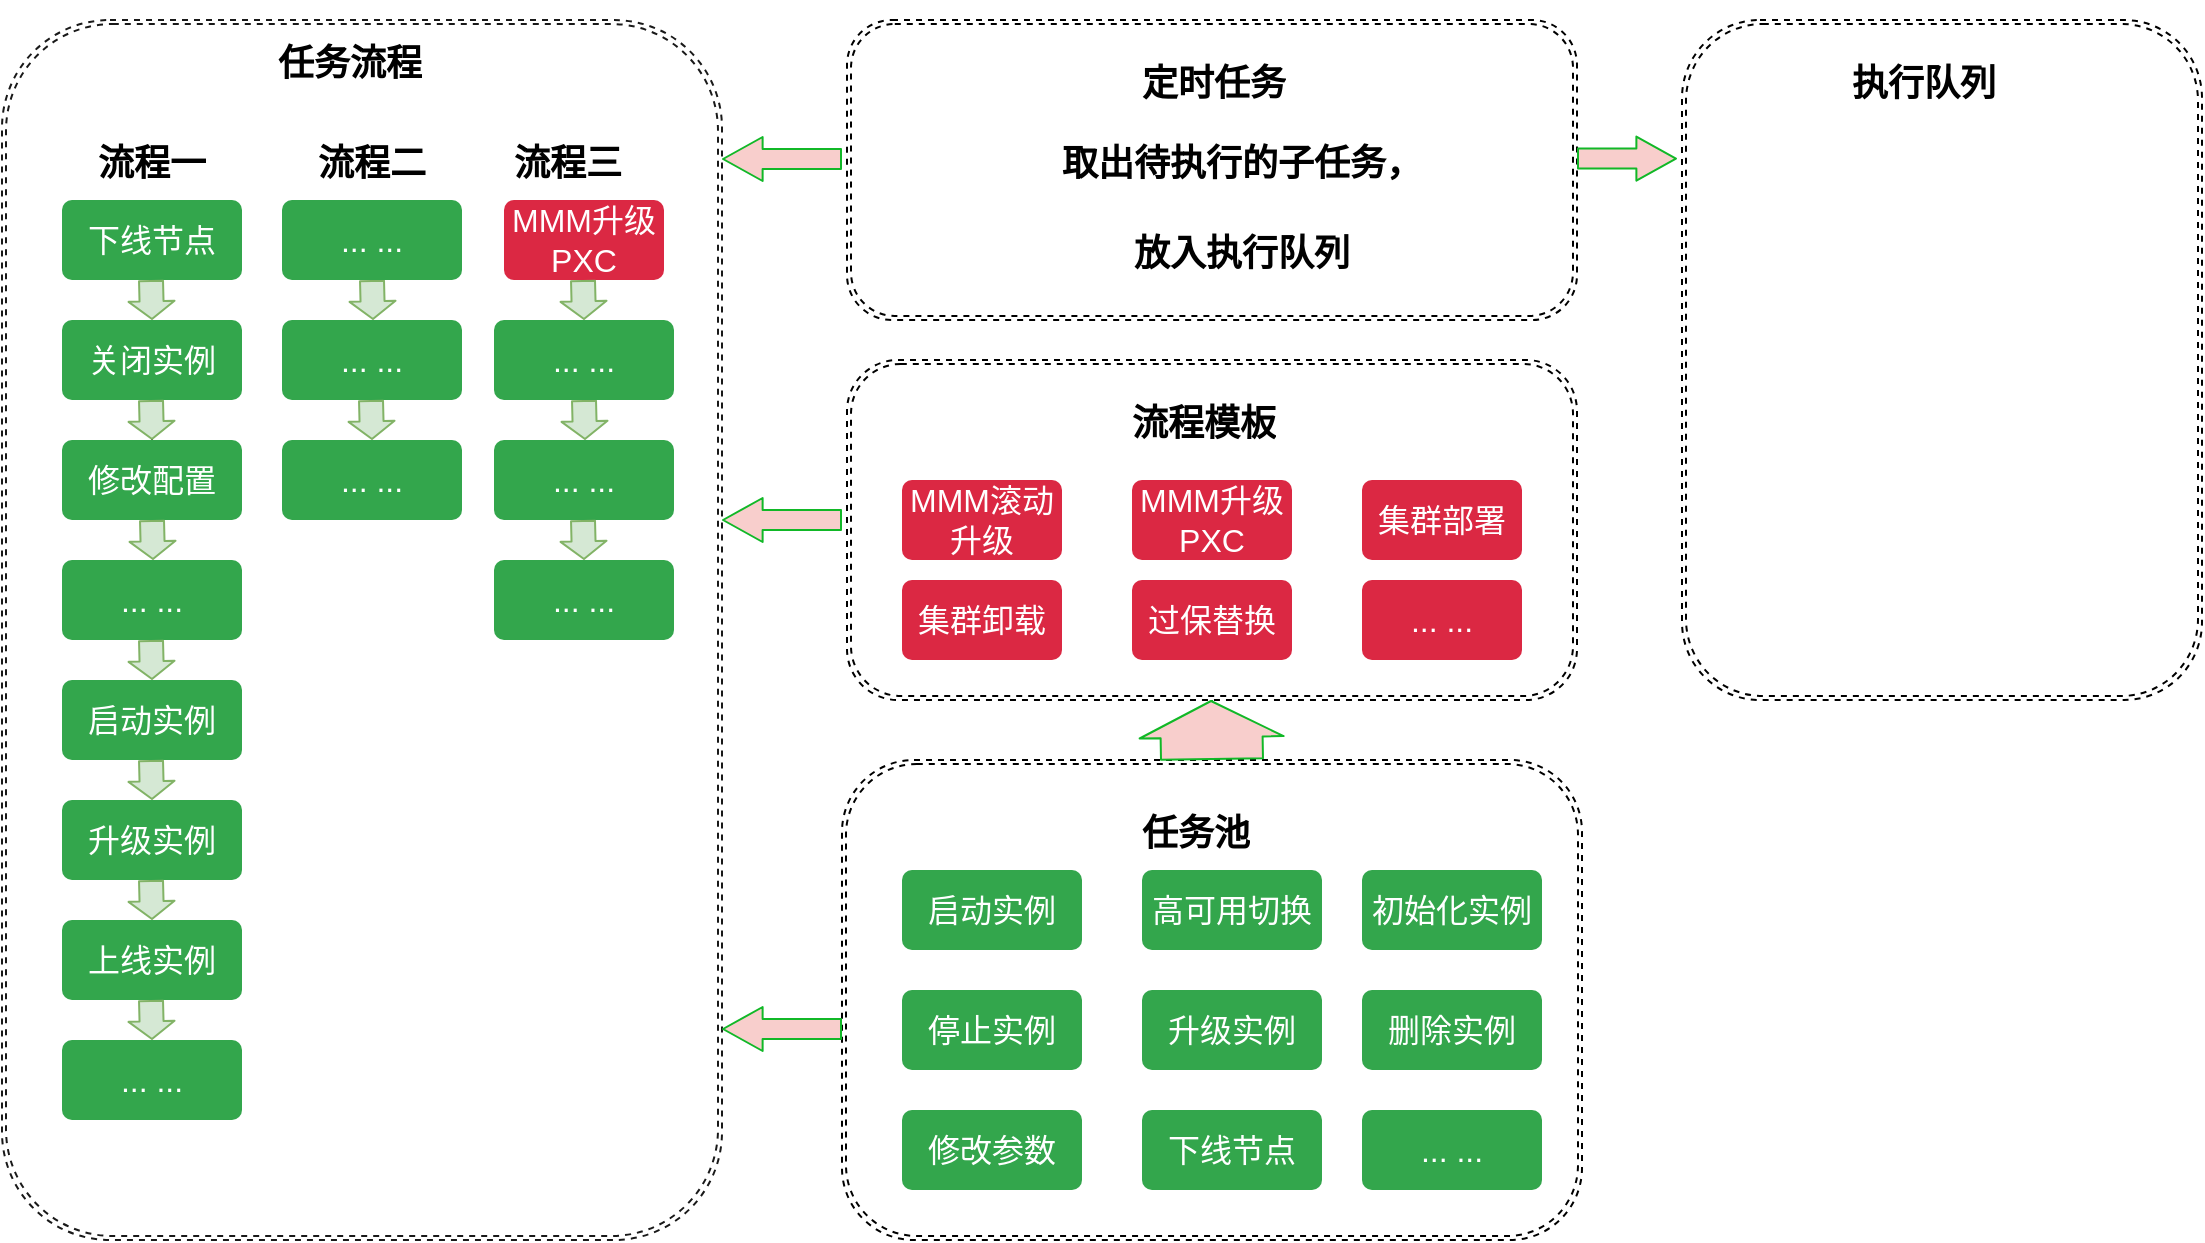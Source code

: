 <mxfile version="13.5.7" type="github">
  <diagram id="C5RBs43oDa-KdzZeNtuy" name="Page-1">
    <mxGraphModel dx="1694" dy="2158" grid="1" gridSize="10" guides="1" tooltips="1" connect="1" arrows="1" fold="1" page="1" pageScale="1" pageWidth="827" pageHeight="1169" math="0" shadow="0">
      <root>
        <mxCell id="WIyWlLk6GJQsqaUBKTNV-0" />
        <mxCell id="WIyWlLk6GJQsqaUBKTNV-1" parent="WIyWlLk6GJQsqaUBKTNV-0" />
        <mxCell id="GmQBzEkVq1WQQFQzBYw1-69" value="" style="shape=ext;double=1;rounded=1;whiteSpace=wrap;html=1;dashed=1;strokeWidth=1;gradientColor=#FFFFFF;opacity=90;" vertex="1" parent="WIyWlLk6GJQsqaUBKTNV-1">
          <mxGeometry x="130" width="360" height="610" as="geometry" />
        </mxCell>
        <mxCell id="GmQBzEkVq1WQQFQzBYw1-108" value="" style="edgeStyle=orthogonalEdgeStyle;rounded=1;orthogonalLoop=1;jettySize=auto;html=1;strokeColor=#11B827;" edge="1" parent="WIyWlLk6GJQsqaUBKTNV-1" source="GmQBzEkVq1WQQFQzBYw1-6" target="GmQBzEkVq1WQQFQzBYw1-91">
          <mxGeometry relative="1" as="geometry" />
        </mxCell>
        <mxCell id="GmQBzEkVq1WQQFQzBYw1-109" value="" style="edgeStyle=orthogonalEdgeStyle;rounded=1;orthogonalLoop=1;jettySize=auto;html=1;strokeColor=#11B827;" edge="1" parent="WIyWlLk6GJQsqaUBKTNV-1" source="GmQBzEkVq1WQQFQzBYw1-6" target="GmQBzEkVq1WQQFQzBYw1-91">
          <mxGeometry relative="1" as="geometry" />
        </mxCell>
        <mxCell id="GmQBzEkVq1WQQFQzBYw1-6" value="" style="shape=ext;double=1;rounded=1;whiteSpace=wrap;html=1;dashed=1;" vertex="1" parent="WIyWlLk6GJQsqaUBKTNV-1">
          <mxGeometry x="550" y="370" width="370" height="240" as="geometry" />
        </mxCell>
        <mxCell id="GmQBzEkVq1WQQFQzBYw1-5" value="&lt;h1&gt;&lt;span&gt;&lt;font style=&quot;font-size: 18px&quot;&gt;任务池&lt;/font&gt;&lt;/span&gt;&lt;br&gt;&lt;/h1&gt;" style="text;html=1;strokeColor=none;fillColor=none;spacing=5;spacingTop=-20;whiteSpace=wrap;overflow=hidden;rounded=0;" vertex="1" parent="WIyWlLk6GJQsqaUBKTNV-1">
          <mxGeometry x="695" y="385" width="70" height="40" as="geometry" />
        </mxCell>
        <mxCell id="GmQBzEkVq1WQQFQzBYw1-9" value="启动实例" style="html=1;shadow=0;dashed=0;shape=mxgraph.bootstrap.rrect;rSize=5;strokeColor=none;strokeWidth=1;fillColor=#33A64C;fontColor=#FFFFFF;whiteSpace=wrap;align=center;verticalAlign=middle;spacingLeft=0;fontStyle=0;fontSize=16;spacing=5;" vertex="1" parent="WIyWlLk6GJQsqaUBKTNV-1">
          <mxGeometry x="580" y="425" width="90" height="40" as="geometry" />
        </mxCell>
        <mxCell id="GmQBzEkVq1WQQFQzBYw1-10" value="停止实例" style="html=1;shadow=0;dashed=0;shape=mxgraph.bootstrap.rrect;rSize=5;strokeColor=none;strokeWidth=1;fillColor=#33A64C;fontColor=#FFFFFF;whiteSpace=wrap;align=center;verticalAlign=middle;spacingLeft=0;fontStyle=0;fontSize=16;spacing=5;" vertex="1" parent="WIyWlLk6GJQsqaUBKTNV-1">
          <mxGeometry x="580" y="485" width="90" height="40" as="geometry" />
        </mxCell>
        <mxCell id="GmQBzEkVq1WQQFQzBYw1-11" value="修改参数" style="html=1;shadow=0;dashed=0;shape=mxgraph.bootstrap.rrect;rSize=5;strokeColor=none;strokeWidth=1;fillColor=#33A64C;fontColor=#FFFFFF;whiteSpace=wrap;align=center;verticalAlign=middle;spacingLeft=0;fontStyle=0;fontSize=16;spacing=5;" vertex="1" parent="WIyWlLk6GJQsqaUBKTNV-1">
          <mxGeometry x="580" y="545" width="90" height="40" as="geometry" />
        </mxCell>
        <mxCell id="GmQBzEkVq1WQQFQzBYw1-12" value="高可用切换" style="html=1;shadow=0;dashed=0;shape=mxgraph.bootstrap.rrect;rSize=5;strokeColor=none;strokeWidth=1;fillColor=#33A64C;fontColor=#FFFFFF;whiteSpace=wrap;align=center;verticalAlign=middle;spacingLeft=0;fontStyle=0;fontSize=16;spacing=5;" vertex="1" parent="WIyWlLk6GJQsqaUBKTNV-1">
          <mxGeometry x="700" y="425" width="90" height="40" as="geometry" />
        </mxCell>
        <mxCell id="GmQBzEkVq1WQQFQzBYw1-13" value="升级实例" style="html=1;shadow=0;dashed=0;shape=mxgraph.bootstrap.rrect;rSize=5;strokeColor=none;strokeWidth=1;fillColor=#33A64C;fontColor=#FFFFFF;whiteSpace=wrap;align=center;verticalAlign=middle;spacingLeft=0;fontStyle=0;fontSize=16;spacing=5;" vertex="1" parent="WIyWlLk6GJQsqaUBKTNV-1">
          <mxGeometry x="700" y="485" width="90" height="40" as="geometry" />
        </mxCell>
        <mxCell id="GmQBzEkVq1WQQFQzBYw1-14" value="下线节点" style="html=1;shadow=0;dashed=0;shape=mxgraph.bootstrap.rrect;rSize=5;strokeColor=none;strokeWidth=1;fillColor=#33A64C;fontColor=#FFFFFF;whiteSpace=wrap;align=center;verticalAlign=middle;spacingLeft=0;fontStyle=0;fontSize=16;spacing=5;" vertex="1" parent="WIyWlLk6GJQsqaUBKTNV-1">
          <mxGeometry x="700" y="545" width="90" height="40" as="geometry" />
        </mxCell>
        <mxCell id="GmQBzEkVq1WQQFQzBYw1-15" value="初始化实例" style="html=1;shadow=0;dashed=0;shape=mxgraph.bootstrap.rrect;rSize=5;strokeColor=none;strokeWidth=1;fillColor=#33A64C;fontColor=#FFFFFF;whiteSpace=wrap;align=center;verticalAlign=middle;spacingLeft=0;fontStyle=0;fontSize=16;spacing=5;" vertex="1" parent="WIyWlLk6GJQsqaUBKTNV-1">
          <mxGeometry x="810" y="425" width="90" height="40" as="geometry" />
        </mxCell>
        <mxCell id="GmQBzEkVq1WQQFQzBYw1-16" value="删除实例" style="html=1;shadow=0;dashed=0;shape=mxgraph.bootstrap.rrect;rSize=5;strokeColor=none;strokeWidth=1;fillColor=#33A64C;fontColor=#FFFFFF;whiteSpace=wrap;align=center;verticalAlign=middle;spacingLeft=0;fontStyle=0;fontSize=16;spacing=5;" vertex="1" parent="WIyWlLk6GJQsqaUBKTNV-1">
          <mxGeometry x="810" y="485" width="90" height="40" as="geometry" />
        </mxCell>
        <mxCell id="GmQBzEkVq1WQQFQzBYw1-17" value="... ..." style="html=1;shadow=0;dashed=0;shape=mxgraph.bootstrap.rrect;rSize=5;strokeColor=none;strokeWidth=1;fillColor=#33A64C;fontColor=#FFFFFF;whiteSpace=wrap;align=center;verticalAlign=middle;spacingLeft=0;fontStyle=0;fontSize=16;spacing=5;" vertex="1" parent="WIyWlLk6GJQsqaUBKTNV-1">
          <mxGeometry x="810" y="545" width="90" height="40" as="geometry" />
        </mxCell>
        <mxCell id="GmQBzEkVq1WQQFQzBYw1-32" value="&lt;h1&gt;&lt;span style=&quot;font-size: 18px&quot;&gt;任务流程&lt;/span&gt;&lt;/h1&gt;" style="text;html=1;strokeColor=none;fillColor=none;spacing=5;spacingTop=-20;whiteSpace=wrap;overflow=hidden;rounded=0;" vertex="1" parent="WIyWlLk6GJQsqaUBKTNV-1">
          <mxGeometry x="262.5" width="85" height="40" as="geometry" />
        </mxCell>
        <mxCell id="GmQBzEkVq1WQQFQzBYw1-51" value="下线节点" style="html=1;shadow=0;dashed=0;shape=mxgraph.bootstrap.rrect;rSize=5;strokeColor=none;strokeWidth=1;fillColor=#33A64C;fontColor=#FFFFFF;whiteSpace=wrap;align=center;verticalAlign=middle;spacingLeft=0;fontStyle=0;fontSize=16;spacing=5;" vertex="1" parent="WIyWlLk6GJQsqaUBKTNV-1">
          <mxGeometry x="160" y="90" width="90" height="40" as="geometry" />
        </mxCell>
        <mxCell id="GmQBzEkVq1WQQFQzBYw1-53" value="关闭实例" style="html=1;shadow=0;dashed=0;shape=mxgraph.bootstrap.rrect;rSize=5;strokeColor=none;strokeWidth=1;fillColor=#33A64C;fontColor=#FFFFFF;whiteSpace=wrap;align=center;verticalAlign=middle;spacingLeft=0;fontStyle=0;fontSize=16;spacing=5;" vertex="1" parent="WIyWlLk6GJQsqaUBKTNV-1">
          <mxGeometry x="160" y="150" width="90" height="40" as="geometry" />
        </mxCell>
        <mxCell id="GmQBzEkVq1WQQFQzBYw1-54" value="上线实例" style="html=1;shadow=0;dashed=0;shape=mxgraph.bootstrap.rrect;rSize=5;strokeColor=none;strokeWidth=1;fillColor=#33A64C;fontColor=#FFFFFF;whiteSpace=wrap;align=center;verticalAlign=middle;spacingLeft=0;fontStyle=0;fontSize=16;spacing=5;" vertex="1" parent="WIyWlLk6GJQsqaUBKTNV-1">
          <mxGeometry x="160" y="450" width="90" height="40" as="geometry" />
        </mxCell>
        <mxCell id="GmQBzEkVq1WQQFQzBYw1-55" value="启动实例" style="html=1;shadow=0;dashed=0;shape=mxgraph.bootstrap.rrect;rSize=5;strokeColor=none;strokeWidth=1;fillColor=#33A64C;fontColor=#FFFFFF;whiteSpace=wrap;align=center;verticalAlign=middle;spacingLeft=0;fontStyle=0;fontSize=16;spacing=5;" vertex="1" parent="WIyWlLk6GJQsqaUBKTNV-1">
          <mxGeometry x="160" y="330" width="90" height="40" as="geometry" />
        </mxCell>
        <mxCell id="GmQBzEkVq1WQQFQzBYw1-67" value="" style="edgeStyle=orthogonalEdgeStyle;rounded=0;orthogonalLoop=1;jettySize=auto;html=1;" edge="1" parent="WIyWlLk6GJQsqaUBKTNV-1" source="GmQBzEkVq1WQQFQzBYw1-56" target="GmQBzEkVq1WQQFQzBYw1-53">
          <mxGeometry relative="1" as="geometry" />
        </mxCell>
        <mxCell id="GmQBzEkVq1WQQFQzBYw1-56" value="修改配置" style="html=1;shadow=0;dashed=0;shape=mxgraph.bootstrap.rrect;rSize=5;strokeColor=none;strokeWidth=1;fillColor=#33A64C;fontColor=#FFFFFF;whiteSpace=wrap;align=center;verticalAlign=middle;spacingLeft=0;fontStyle=0;fontSize=16;spacing=5;" vertex="1" parent="WIyWlLk6GJQsqaUBKTNV-1">
          <mxGeometry x="160" y="210" width="90" height="40" as="geometry" />
        </mxCell>
        <mxCell id="GmQBzEkVq1WQQFQzBYw1-57" value="... ..." style="html=1;shadow=0;dashed=0;shape=mxgraph.bootstrap.rrect;rSize=5;strokeColor=none;strokeWidth=1;fillColor=#33A64C;fontColor=#FFFFFF;whiteSpace=wrap;align=center;verticalAlign=middle;spacingLeft=0;fontStyle=0;fontSize=16;spacing=5;" vertex="1" parent="WIyWlLk6GJQsqaUBKTNV-1">
          <mxGeometry x="160" y="270" width="90" height="40" as="geometry" />
        </mxCell>
        <mxCell id="GmQBzEkVq1WQQFQzBYw1-58" value="升级实例" style="html=1;shadow=0;dashed=0;shape=mxgraph.bootstrap.rrect;rSize=5;strokeColor=none;strokeWidth=1;fillColor=#33A64C;fontColor=#FFFFFF;whiteSpace=wrap;align=center;verticalAlign=middle;spacingLeft=0;fontStyle=0;fontSize=16;spacing=5;" vertex="1" parent="WIyWlLk6GJQsqaUBKTNV-1">
          <mxGeometry x="160" y="390" width="90" height="40" as="geometry" />
        </mxCell>
        <mxCell id="GmQBzEkVq1WQQFQzBYw1-59" value="" style="shape=flexArrow;endArrow=classic;html=1;fillColor=#d5e8d4;strokeColor=#82b366;width=12;endSize=2.62;endWidth=10;" edge="1" parent="WIyWlLk6GJQsqaUBKTNV-1">
          <mxGeometry width="50" height="50" relative="1" as="geometry">
            <mxPoint x="204.5" y="130" as="sourcePoint" />
            <mxPoint x="205" y="150" as="targetPoint" />
          </mxGeometry>
        </mxCell>
        <mxCell id="GmQBzEkVq1WQQFQzBYw1-61" value="" style="shape=flexArrow;endArrow=classic;html=1;fillColor=#d5e8d4;strokeColor=#82b366;width=12;endSize=2.62;endWidth=10;" edge="1" parent="WIyWlLk6GJQsqaUBKTNV-1">
          <mxGeometry width="50" height="50" relative="1" as="geometry">
            <mxPoint x="204.5" y="490" as="sourcePoint" />
            <mxPoint x="205" y="510" as="targetPoint" />
          </mxGeometry>
        </mxCell>
        <mxCell id="GmQBzEkVq1WQQFQzBYw1-62" value="" style="shape=flexArrow;endArrow=classic;html=1;fillColor=#d5e8d4;strokeColor=#82b366;width=12;endSize=2.62;endWidth=10;" edge="1" parent="WIyWlLk6GJQsqaUBKTNV-1">
          <mxGeometry width="50" height="50" relative="1" as="geometry">
            <mxPoint x="204.5" y="430" as="sourcePoint" />
            <mxPoint x="205" y="450" as="targetPoint" />
          </mxGeometry>
        </mxCell>
        <mxCell id="GmQBzEkVq1WQQFQzBYw1-63" value="" style="shape=flexArrow;endArrow=classic;html=1;fillColor=#d5e8d4;strokeColor=#82b366;width=12;endSize=2.62;endWidth=10;" edge="1" parent="WIyWlLk6GJQsqaUBKTNV-1">
          <mxGeometry width="50" height="50" relative="1" as="geometry">
            <mxPoint x="204.5" y="370" as="sourcePoint" />
            <mxPoint x="205" y="390" as="targetPoint" />
          </mxGeometry>
        </mxCell>
        <mxCell id="GmQBzEkVq1WQQFQzBYw1-64" value="" style="shape=flexArrow;endArrow=classic;html=1;fillColor=#d5e8d4;strokeColor=#82b366;width=12;endSize=2.62;endWidth=10;" edge="1" parent="WIyWlLk6GJQsqaUBKTNV-1">
          <mxGeometry width="50" height="50" relative="1" as="geometry">
            <mxPoint x="204.5" y="310" as="sourcePoint" />
            <mxPoint x="205" y="330" as="targetPoint" />
          </mxGeometry>
        </mxCell>
        <mxCell id="GmQBzEkVq1WQQFQzBYw1-65" value="" style="shape=flexArrow;endArrow=classic;html=1;fillColor=#d5e8d4;strokeColor=#82b366;width=12;endSize=2.62;endWidth=10;" edge="1" parent="WIyWlLk6GJQsqaUBKTNV-1">
          <mxGeometry width="50" height="50" relative="1" as="geometry">
            <mxPoint x="205" y="250" as="sourcePoint" />
            <mxPoint x="205.5" y="270" as="targetPoint" />
          </mxGeometry>
        </mxCell>
        <mxCell id="GmQBzEkVq1WQQFQzBYw1-66" value="" style="shape=flexArrow;endArrow=classic;html=1;fillColor=#d5e8d4;strokeColor=#82b366;width=12;endSize=2.62;endWidth=10;" edge="1" parent="WIyWlLk6GJQsqaUBKTNV-1">
          <mxGeometry width="50" height="50" relative="1" as="geometry">
            <mxPoint x="204.5" y="190" as="sourcePoint" />
            <mxPoint x="205" y="210" as="targetPoint" />
          </mxGeometry>
        </mxCell>
        <mxCell id="GmQBzEkVq1WQQFQzBYw1-68" value="... ..." style="html=1;shadow=0;dashed=0;shape=mxgraph.bootstrap.rrect;rSize=5;strokeColor=none;strokeWidth=1;fillColor=#33A64C;fontColor=#FFFFFF;whiteSpace=wrap;align=center;verticalAlign=middle;spacingLeft=0;fontStyle=0;fontSize=16;spacing=5;" vertex="1" parent="WIyWlLk6GJQsqaUBKTNV-1">
          <mxGeometry x="160" y="510" width="90" height="40" as="geometry" />
        </mxCell>
        <mxCell id="GmQBzEkVq1WQQFQzBYw1-73" value="&lt;h1&gt;&lt;span style=&quot;font-size: 18px&quot;&gt;流程一&lt;/span&gt;&lt;/h1&gt;" style="text;html=1;strokeColor=none;fillColor=none;spacing=5;spacingTop=-20;whiteSpace=wrap;overflow=hidden;rounded=0;" vertex="1" parent="WIyWlLk6GJQsqaUBKTNV-1">
          <mxGeometry x="172.5" y="50" width="65" height="40" as="geometry" />
        </mxCell>
        <mxCell id="GmQBzEkVq1WQQFQzBYw1-74" value="... ..." style="html=1;shadow=0;dashed=0;shape=mxgraph.bootstrap.rrect;rSize=5;strokeColor=none;strokeWidth=1;fillColor=#33A64C;fontColor=#FFFFFF;whiteSpace=wrap;align=center;verticalAlign=middle;spacingLeft=0;fontStyle=0;fontSize=16;spacing=5;" vertex="1" parent="WIyWlLk6GJQsqaUBKTNV-1">
          <mxGeometry x="270" y="150" width="90" height="40" as="geometry" />
        </mxCell>
        <mxCell id="GmQBzEkVq1WQQFQzBYw1-75" value="" style="shape=flexArrow;endArrow=classic;html=1;fillColor=#d5e8d4;strokeColor=#82b366;width=12;endSize=2.62;endWidth=10;" edge="1" parent="WIyWlLk6GJQsqaUBKTNV-1">
          <mxGeometry width="50" height="50" relative="1" as="geometry">
            <mxPoint x="314.5" y="190" as="sourcePoint" />
            <mxPoint x="315" y="210" as="targetPoint" />
          </mxGeometry>
        </mxCell>
        <mxCell id="GmQBzEkVq1WQQFQzBYw1-76" value="" style="shape=flexArrow;endArrow=classic;html=1;fillColor=#d5e8d4;strokeColor=#82b366;width=12;endSize=2.62;endWidth=10;" edge="1" parent="WIyWlLk6GJQsqaUBKTNV-1">
          <mxGeometry width="50" height="50" relative="1" as="geometry">
            <mxPoint x="315" y="130" as="sourcePoint" />
            <mxPoint x="315.5" y="150" as="targetPoint" />
          </mxGeometry>
        </mxCell>
        <mxCell id="GmQBzEkVq1WQQFQzBYw1-77" value="... ..." style="html=1;shadow=0;dashed=0;shape=mxgraph.bootstrap.rrect;rSize=5;strokeColor=none;strokeWidth=1;fillColor=#33A64C;fontColor=#FFFFFF;whiteSpace=wrap;align=center;verticalAlign=middle;spacingLeft=0;fontStyle=0;fontSize=16;spacing=5;" vertex="1" parent="WIyWlLk6GJQsqaUBKTNV-1">
          <mxGeometry x="270" y="90" width="90" height="40" as="geometry" />
        </mxCell>
        <mxCell id="GmQBzEkVq1WQQFQzBYw1-78" value="... ..." style="html=1;shadow=0;dashed=0;shape=mxgraph.bootstrap.rrect;rSize=5;strokeColor=none;strokeWidth=1;fillColor=#33A64C;fontColor=#FFFFFF;whiteSpace=wrap;align=center;verticalAlign=middle;spacingLeft=0;fontStyle=0;fontSize=16;spacing=5;" vertex="1" parent="WIyWlLk6GJQsqaUBKTNV-1">
          <mxGeometry x="270" y="210" width="90" height="40" as="geometry" />
        </mxCell>
        <mxCell id="GmQBzEkVq1WQQFQzBYw1-79" value="&lt;h1&gt;&lt;span style=&quot;font-size: 18px&quot;&gt;流程二&lt;/span&gt;&lt;/h1&gt;" style="text;html=1;strokeColor=none;fillColor=none;spacing=5;spacingTop=-20;whiteSpace=wrap;overflow=hidden;rounded=0;" vertex="1" parent="WIyWlLk6GJQsqaUBKTNV-1">
          <mxGeometry x="282.5" y="50" width="65" height="40" as="geometry" />
        </mxCell>
        <mxCell id="GmQBzEkVq1WQQFQzBYw1-81" value="" style="shape=ext;double=1;rounded=1;whiteSpace=wrap;html=1;dashed=1;" vertex="1" parent="WIyWlLk6GJQsqaUBKTNV-1">
          <mxGeometry x="552.5" y="170" width="365" height="170" as="geometry" />
        </mxCell>
        <mxCell id="GmQBzEkVq1WQQFQzBYw1-87" value="MMM滚动升级" style="html=1;shadow=0;dashed=0;shape=mxgraph.bootstrap.rrect;rSize=5;strokeColor=none;strokeWidth=1;fillColor=#DB2843;fontColor=#FFFFFF;whiteSpace=wrap;align=center;verticalAlign=middle;spacingLeft=0;fontStyle=0;fontSize=16;spacing=5;" vertex="1" parent="WIyWlLk6GJQsqaUBKTNV-1">
          <mxGeometry x="580" y="230" width="80" height="40" as="geometry" />
        </mxCell>
        <mxCell id="GmQBzEkVq1WQQFQzBYw1-88" value="MMM升级PXC" style="html=1;shadow=0;dashed=0;shape=mxgraph.bootstrap.rrect;rSize=5;strokeColor=none;strokeWidth=1;fillColor=#DB2843;fontColor=#FFFFFF;whiteSpace=wrap;align=center;verticalAlign=middle;spacingLeft=0;fontStyle=0;fontSize=16;spacing=5;" vertex="1" parent="WIyWlLk6GJQsqaUBKTNV-1">
          <mxGeometry x="695" y="230" width="80" height="40" as="geometry" />
        </mxCell>
        <mxCell id="GmQBzEkVq1WQQFQzBYw1-89" value="集群部署" style="html=1;shadow=0;dashed=0;shape=mxgraph.bootstrap.rrect;rSize=5;strokeColor=none;strokeWidth=1;fillColor=#DB2843;fontColor=#FFFFFF;whiteSpace=wrap;align=center;verticalAlign=middle;spacingLeft=0;fontStyle=0;fontSize=16;spacing=5;" vertex="1" parent="WIyWlLk6GJQsqaUBKTNV-1">
          <mxGeometry x="810" y="230" width="80" height="40" as="geometry" />
        </mxCell>
        <mxCell id="GmQBzEkVq1WQQFQzBYw1-90" value="集群卸载" style="html=1;shadow=0;dashed=0;shape=mxgraph.bootstrap.rrect;rSize=5;strokeColor=none;strokeWidth=1;fillColor=#DB2843;fontColor=#FFFFFF;whiteSpace=wrap;align=center;verticalAlign=middle;spacingLeft=0;fontStyle=0;fontSize=16;spacing=5;" vertex="1" parent="WIyWlLk6GJQsqaUBKTNV-1">
          <mxGeometry x="580" y="280" width="80" height="40" as="geometry" />
        </mxCell>
        <mxCell id="GmQBzEkVq1WQQFQzBYw1-91" value="过保替换" style="html=1;shadow=0;dashed=0;shape=mxgraph.bootstrap.rrect;rSize=5;strokeColor=none;strokeWidth=1;fillColor=#DB2843;fontColor=#FFFFFF;whiteSpace=wrap;align=center;verticalAlign=middle;spacingLeft=0;fontStyle=0;fontSize=16;spacing=5;" vertex="1" parent="WIyWlLk6GJQsqaUBKTNV-1">
          <mxGeometry x="695" y="280" width="80" height="40" as="geometry" />
        </mxCell>
        <mxCell id="GmQBzEkVq1WQQFQzBYw1-93" value="... ..." style="html=1;shadow=0;dashed=0;shape=mxgraph.bootstrap.rrect;rSize=5;strokeColor=none;strokeWidth=1;fillColor=#DB2843;fontColor=#FFFFFF;whiteSpace=wrap;align=center;verticalAlign=middle;spacingLeft=0;fontStyle=0;fontSize=16;spacing=5;" vertex="1" parent="WIyWlLk6GJQsqaUBKTNV-1">
          <mxGeometry x="810" y="280" width="80" height="40" as="geometry" />
        </mxCell>
        <mxCell id="GmQBzEkVq1WQQFQzBYw1-96" value="" style="shape=flexArrow;endArrow=classic;html=1;fillColor=#f8cecc;strokeColor=#11B827;entryX=1;entryY=0.816;entryDx=0;entryDy=0;entryPerimeter=0;endWidth=11;endSize=6.27;" edge="1" parent="WIyWlLk6GJQsqaUBKTNV-1">
          <mxGeometry width="50" height="50" relative="1" as="geometry">
            <mxPoint x="550" y="250" as="sourcePoint" />
            <mxPoint x="490" y="250.0" as="targetPoint" />
          </mxGeometry>
        </mxCell>
        <mxCell id="GmQBzEkVq1WQQFQzBYw1-98" value="&lt;h1&gt;&lt;span style=&quot;font-size: 18px&quot;&gt;流程模板&lt;/span&gt;&lt;/h1&gt;" style="text;html=1;strokeColor=none;fillColor=none;spacing=5;spacingTop=-20;whiteSpace=wrap;overflow=hidden;rounded=0;" vertex="1" parent="WIyWlLk6GJQsqaUBKTNV-1">
          <mxGeometry x="690" y="180" width="80" height="40" as="geometry" />
        </mxCell>
        <mxCell id="GmQBzEkVq1WQQFQzBYw1-99" value="&lt;h1&gt;&lt;span style=&quot;font-size: 18px&quot;&gt;流程三&lt;/span&gt;&lt;/h1&gt;" style="text;html=1;strokeColor=none;fillColor=none;spacing=5;spacingTop=-20;whiteSpace=wrap;overflow=hidden;rounded=0;" vertex="1" parent="WIyWlLk6GJQsqaUBKTNV-1">
          <mxGeometry x="381" y="50" width="65" height="40" as="geometry" />
        </mxCell>
        <mxCell id="GmQBzEkVq1WQQFQzBYw1-100" value="MMM升级PXC" style="html=1;shadow=0;dashed=0;shape=mxgraph.bootstrap.rrect;rSize=5;strokeColor=none;strokeWidth=1;fillColor=#DB2843;fontColor=#FFFFFF;whiteSpace=wrap;align=center;verticalAlign=middle;spacingLeft=0;fontStyle=0;fontSize=16;spacing=5;" vertex="1" parent="WIyWlLk6GJQsqaUBKTNV-1">
          <mxGeometry x="381" y="90" width="80" height="40" as="geometry" />
        </mxCell>
        <mxCell id="GmQBzEkVq1WQQFQzBYw1-101" value="... ..." style="html=1;shadow=0;dashed=0;shape=mxgraph.bootstrap.rrect;rSize=5;strokeColor=none;strokeWidth=1;fillColor=#33A64C;fontColor=#FFFFFF;whiteSpace=wrap;align=center;verticalAlign=middle;spacingLeft=0;fontStyle=0;fontSize=16;spacing=5;" vertex="1" parent="WIyWlLk6GJQsqaUBKTNV-1">
          <mxGeometry x="376" y="210" width="90" height="40" as="geometry" />
        </mxCell>
        <mxCell id="GmQBzEkVq1WQQFQzBYw1-102" value="" style="shape=flexArrow;endArrow=classic;html=1;fillColor=#d5e8d4;strokeColor=#82b366;width=12;endSize=2.62;endWidth=10;" edge="1" parent="WIyWlLk6GJQsqaUBKTNV-1">
          <mxGeometry width="50" height="50" relative="1" as="geometry">
            <mxPoint x="420.5" y="250" as="sourcePoint" />
            <mxPoint x="421" y="270" as="targetPoint" />
          </mxGeometry>
        </mxCell>
        <mxCell id="GmQBzEkVq1WQQFQzBYw1-103" value="" style="shape=flexArrow;endArrow=classic;html=1;fillColor=#d5e8d4;strokeColor=#82b366;width=12;endSize=2.62;endWidth=10;" edge="1" parent="WIyWlLk6GJQsqaUBKTNV-1">
          <mxGeometry width="50" height="50" relative="1" as="geometry">
            <mxPoint x="421" y="190" as="sourcePoint" />
            <mxPoint x="421.5" y="210" as="targetPoint" />
          </mxGeometry>
        </mxCell>
        <mxCell id="GmQBzEkVq1WQQFQzBYw1-104" value="... ..." style="html=1;shadow=0;dashed=0;shape=mxgraph.bootstrap.rrect;rSize=5;strokeColor=none;strokeWidth=1;fillColor=#33A64C;fontColor=#FFFFFF;whiteSpace=wrap;align=center;verticalAlign=middle;spacingLeft=0;fontStyle=0;fontSize=16;spacing=5;" vertex="1" parent="WIyWlLk6GJQsqaUBKTNV-1">
          <mxGeometry x="376" y="150" width="90" height="40" as="geometry" />
        </mxCell>
        <mxCell id="GmQBzEkVq1WQQFQzBYw1-105" value="... ..." style="html=1;shadow=0;dashed=0;shape=mxgraph.bootstrap.rrect;rSize=5;strokeColor=none;strokeWidth=1;fillColor=#33A64C;fontColor=#FFFFFF;whiteSpace=wrap;align=center;verticalAlign=middle;spacingLeft=0;fontStyle=0;fontSize=16;spacing=5;" vertex="1" parent="WIyWlLk6GJQsqaUBKTNV-1">
          <mxGeometry x="376" y="270" width="90" height="40" as="geometry" />
        </mxCell>
        <mxCell id="GmQBzEkVq1WQQFQzBYw1-106" value="" style="shape=flexArrow;endArrow=classic;html=1;fillColor=#d5e8d4;strokeColor=#82b366;width=12;endSize=2.62;endWidth=10;" edge="1" parent="WIyWlLk6GJQsqaUBKTNV-1">
          <mxGeometry width="50" height="50" relative="1" as="geometry">
            <mxPoint x="420.5" y="130" as="sourcePoint" />
            <mxPoint x="421" y="150" as="targetPoint" />
          </mxGeometry>
        </mxCell>
        <mxCell id="GmQBzEkVq1WQQFQzBYw1-107" value="" style="shape=flexArrow;endArrow=classic;html=1;fillColor=#f8cecc;strokeColor=#11B827;width=51;endSize=5.72;" edge="1" parent="WIyWlLk6GJQsqaUBKTNV-1">
          <mxGeometry width="50" height="50" relative="1" as="geometry">
            <mxPoint x="735" y="370" as="sourcePoint" />
            <mxPoint x="734.5" y="340" as="targetPoint" />
          </mxGeometry>
        </mxCell>
        <mxCell id="GmQBzEkVq1WQQFQzBYw1-110" value="" style="shape=ext;double=1;rounded=1;whiteSpace=wrap;html=1;dashed=1;" vertex="1" parent="WIyWlLk6GJQsqaUBKTNV-1">
          <mxGeometry x="552.5" width="365" height="150" as="geometry" />
        </mxCell>
        <mxCell id="GmQBzEkVq1WQQFQzBYw1-111" value="&lt;h1&gt;&lt;span style=&quot;font-size: 18px&quot;&gt;定时任务&lt;/span&gt;&lt;/h1&gt;" style="text;html=1;strokeColor=none;fillColor=none;spacing=5;spacingTop=-20;whiteSpace=wrap;overflow=hidden;rounded=0;" vertex="1" parent="WIyWlLk6GJQsqaUBKTNV-1">
          <mxGeometry x="695" y="10" width="80" height="40" as="geometry" />
        </mxCell>
        <mxCell id="GmQBzEkVq1WQQFQzBYw1-112" style="edgeStyle=orthogonalEdgeStyle;rounded=1;orthogonalLoop=1;jettySize=auto;html=1;exitX=0.5;exitY=1;exitDx=0;exitDy=0;strokeColor=#11B827;" edge="1" parent="WIyWlLk6GJQsqaUBKTNV-1" source="GmQBzEkVq1WQQFQzBYw1-110" target="GmQBzEkVq1WQQFQzBYw1-110">
          <mxGeometry relative="1" as="geometry" />
        </mxCell>
        <mxCell id="GmQBzEkVq1WQQFQzBYw1-113" value="" style="shape=flexArrow;endArrow=classic;html=1;fillColor=#f8cecc;strokeColor=#11B827;entryX=1;entryY=0.816;entryDx=0;entryDy=0;entryPerimeter=0;endWidth=11;endSize=6.27;" edge="1" parent="WIyWlLk6GJQsqaUBKTNV-1">
          <mxGeometry width="50" height="50" relative="1" as="geometry">
            <mxPoint x="550" y="69.5" as="sourcePoint" />
            <mxPoint x="490" y="69.5" as="targetPoint" />
          </mxGeometry>
        </mxCell>
        <mxCell id="GmQBzEkVq1WQQFQzBYw1-114" value="" style="shape=flexArrow;endArrow=classic;html=1;fillColor=#f8cecc;strokeColor=#11B827;entryX=1;entryY=0.816;entryDx=0;entryDy=0;entryPerimeter=0;endWidth=11;endSize=6.27;" edge="1" parent="WIyWlLk6GJQsqaUBKTNV-1">
          <mxGeometry width="50" height="50" relative="1" as="geometry">
            <mxPoint x="550" y="504.5" as="sourcePoint" />
            <mxPoint x="490" y="504.5" as="targetPoint" />
          </mxGeometry>
        </mxCell>
        <mxCell id="GmQBzEkVq1WQQFQzBYw1-115" value="" style="shape=ext;double=1;rounded=1;whiteSpace=wrap;html=1;dashed=1;" vertex="1" parent="WIyWlLk6GJQsqaUBKTNV-1">
          <mxGeometry x="970" width="260" height="340" as="geometry" />
        </mxCell>
        <mxCell id="GmQBzEkVq1WQQFQzBYw1-116" value="&lt;h1&gt;&lt;span style=&quot;font-size: 18px&quot;&gt;执行队列&lt;/span&gt;&lt;/h1&gt;" style="text;html=1;strokeColor=none;fillColor=none;spacing=5;spacingTop=-20;whiteSpace=wrap;overflow=hidden;rounded=0;" vertex="1" parent="WIyWlLk6GJQsqaUBKTNV-1">
          <mxGeometry x="1050" y="10" width="80" height="40" as="geometry" />
        </mxCell>
        <mxCell id="GmQBzEkVq1WQQFQzBYw1-118" value="&lt;h1&gt;&lt;span style=&quot;font-size: 18px&quot;&gt;取出待执行的子任务，&lt;/span&gt;&lt;/h1&gt;&lt;h1&gt;&lt;span style=&quot;font-size: 18px&quot;&gt;放入执行队列&lt;/span&gt;&lt;/h1&gt;" style="text;html=1;strokeColor=none;fillColor=none;spacing=5;spacingTop=-20;whiteSpace=wrap;overflow=hidden;rounded=0;align=center;" vertex="1" parent="WIyWlLk6GJQsqaUBKTNV-1">
          <mxGeometry x="620" y="50" width="260" height="80" as="geometry" />
        </mxCell>
        <mxCell id="GmQBzEkVq1WQQFQzBYw1-119" value="" style="shape=flexArrow;endArrow=classic;html=1;fillColor=#f8cecc;strokeColor=#11B827;endWidth=11;endSize=6.27;" edge="1" parent="WIyWlLk6GJQsqaUBKTNV-1">
          <mxGeometry width="50" height="50" relative="1" as="geometry">
            <mxPoint x="917.5" y="69.29" as="sourcePoint" />
            <mxPoint x="967.5" y="69.29" as="targetPoint" />
          </mxGeometry>
        </mxCell>
      </root>
    </mxGraphModel>
  </diagram>
</mxfile>
